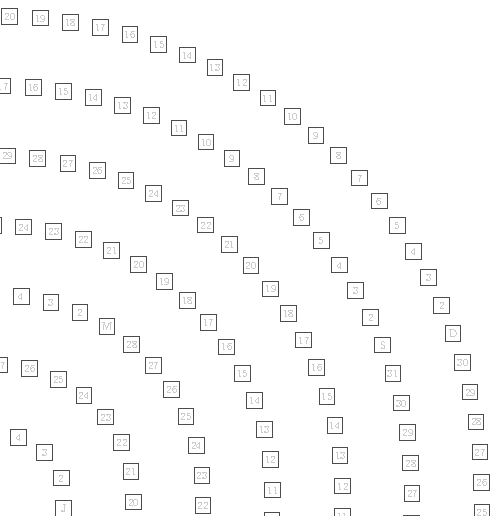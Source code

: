 
u := .2cm;

numeric daysInMonth[];
daysInMonth[0] = 31;
daysInMonth[1] = 28;
daysInMonth[2] = 31;
daysInMonth[3] = 30;
daysInMonth[4] = 31;
daysInMonth[5] = 30;
daysInMonth[6] = 31;
daysInMonth[7] = 31;
daysInMonth[8] = 30;
daysInMonth[9] = 31;
daysInMonth[10] = 30;
daysInMonth[11] = 31;

string monthLetters[];
monthLetters[0] = "J";
monthLetters[1] = "F";
monthLetters[2] = "M";
monthLetters[3] = "A";
monthLetters[4] = "M";
monthLetters[5] = "J";
monthLetters[6] = "J";
monthLetters[7] = "A";
monthLetters[8] = "S";
monthLetters[9] = "O";
monthLetters[10] = "N";
monthLetters[11] = "D";

pi := 3.141529;

beginfig(0)
  def makeGrayColor(expr v) =
    (v, v, v)
  enddef;

  def drawDay(expr z, text) =
    draw unitsquare scaled u shifted z withpen pencircle scaled .3pt withcolor makeGrayColor(.3);
    label(text, origin) scaled 0.4 shifted (z + (.5u, .5u)) withcolor makeGrayColor(.8);
  enddef;

  def cos(expr n) =
    cosd(n / pi * 180)
  enddef;

  def sin(expr n) =
    sind(n / pi * 180)
  enddef;

  daysInYear := 0;
  for i=0 step 1 until 11:
    daysInYear := daysInYear + daysInMonth[i];
  endfor;

  path p;
  p = (20, 0);

  for i=1 step 1 until 400:
    numeric angle, x, y;
    angle := 0.1 * i;
    x = (20 + 4 * angle) * cos(angle);
    y = (20 + 4 * angle) * sin(angle);

    p := p--(x,y);
  endfor;
  

  numeric pathLength, dayCounter;
  pathLength = arclength p;
  dayCounter := 0;

  for month=0 step 1 until 11:
    for dayInMonth=0 step 1 until daysInMonth[month] - 1:
      if dayInMonth = 0:
        drawDay(point (arctime (dayCounter/daysInYear * pathLength) of p) of p, monthLetters[month]);
      else:
        drawDay(point (arctime (dayCounter/daysInYear * pathLength) of p) of p, decimal (dayInMonth + 1));
      fi;

      dayCounter := dayCounter + 1;
    endfor;
  endfor;
  
endfig;

end;